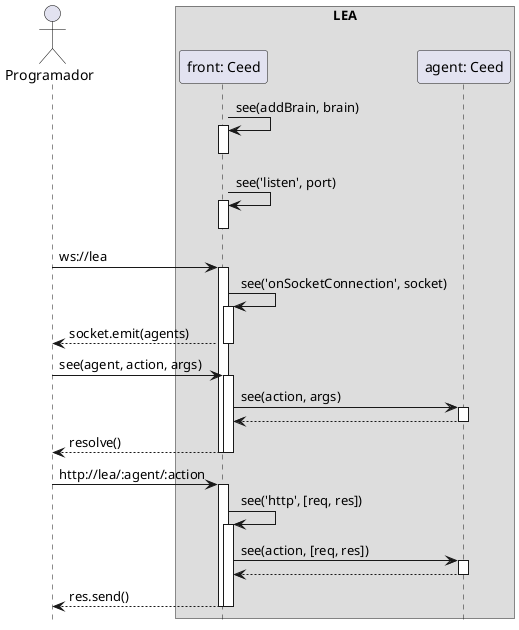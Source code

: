 @startuml LEA

skinparam ActorBorderColor #Black
hide footbox

actor Programador

box LEA
    participant Front as "front: Ceed"
    participant Ceed as "agent: Ceed"
end box

autoactivate on
Front -> Front: see(addBrain, brain)
deactivate
Front -> Front: see('listen', port)
deactivate

Programador->Front: ws://lea
Front->Front: see('onSocketConnection', socket)
Front-->Programador: socket.emit(agents)
Programador -> Front: see(agent, action, args)
Front -> Ceed: see(action, args)
Ceed --> Front
Front --> Programador: resolve()
deactivate

Programador -> Front: http://lea/:agent/:action
Front -> Front: see('http', [req, res])
Front -> Ceed: see(action, [req, res])
Ceed --> Front
Front --> Programador: res.send()
deactivate

@enduml